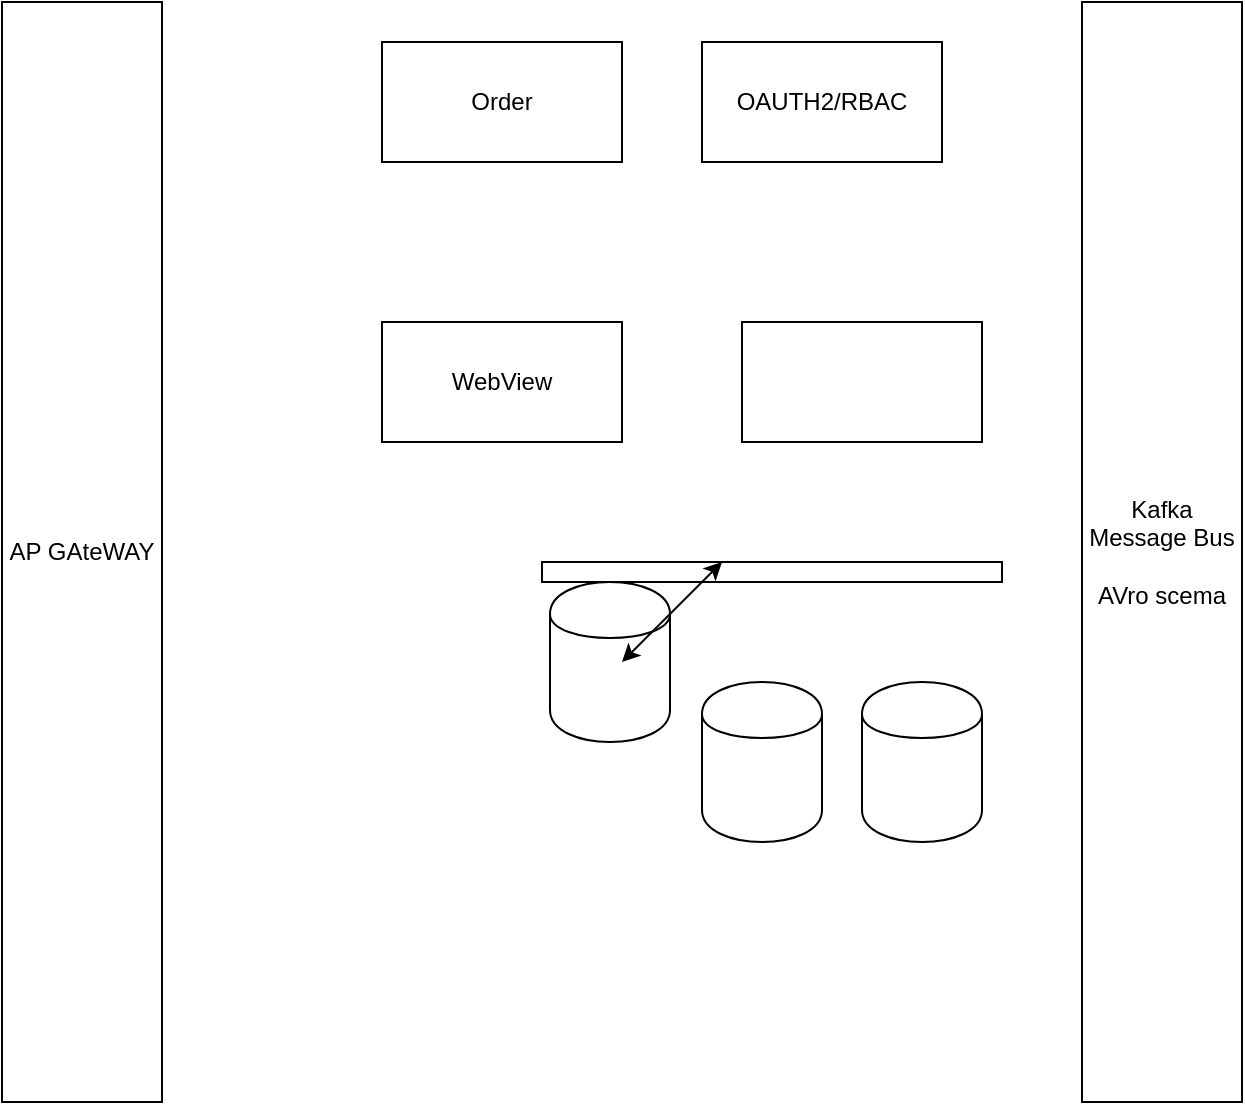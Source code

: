 <mxfile version="13.4.8" type="github">
  <diagram id="cLAyD67rFbaRIYO3z7db" name="Page-1">
    <mxGraphModel dx="1406" dy="732" grid="1" gridSize="10" guides="1" tooltips="1" connect="1" arrows="1" fold="1" page="1" pageScale="1" pageWidth="827" pageHeight="1169" math="0" shadow="0">
      <root>
        <mxCell id="0" />
        <mxCell id="1" parent="0" />
        <mxCell id="CoMfEivVBpqj76ispVfh-1" value="Order" style="rounded=0;whiteSpace=wrap;html=1;" vertex="1" parent="1">
          <mxGeometry x="270" y="80" width="120" height="60" as="geometry" />
        </mxCell>
        <mxCell id="CoMfEivVBpqj76ispVfh-2" value="OAUTH2/RBAC" style="rounded=0;whiteSpace=wrap;html=1;" vertex="1" parent="1">
          <mxGeometry x="430" y="80" width="120" height="60" as="geometry" />
        </mxCell>
        <mxCell id="CoMfEivVBpqj76ispVfh-3" value="AP GAteWAY" style="rounded=0;whiteSpace=wrap;html=1;" vertex="1" parent="1">
          <mxGeometry x="80" y="60" width="80" height="550" as="geometry" />
        </mxCell>
        <mxCell id="CoMfEivVBpqj76ispVfh-4" value="WebView" style="rounded=0;whiteSpace=wrap;html=1;" vertex="1" parent="1">
          <mxGeometry x="270" y="220" width="120" height="60" as="geometry" />
        </mxCell>
        <mxCell id="CoMfEivVBpqj76ispVfh-5" value="" style="rounded=0;whiteSpace=wrap;html=1;" vertex="1" parent="1">
          <mxGeometry x="450" y="220" width="120" height="60" as="geometry" />
        </mxCell>
        <mxCell id="CoMfEivVBpqj76ispVfh-6" value="Kafka Message Bus&lt;br&gt;&lt;br&gt;AVro scema" style="rounded=0;whiteSpace=wrap;html=1;" vertex="1" parent="1">
          <mxGeometry x="620" y="60" width="80" height="550" as="geometry" />
        </mxCell>
        <mxCell id="CoMfEivVBpqj76ispVfh-8" value="" style="shape=cylinder;whiteSpace=wrap;html=1;boundedLbl=1;backgroundOutline=1;" vertex="1" parent="1">
          <mxGeometry x="510" y="400" width="60" height="80" as="geometry" />
        </mxCell>
        <mxCell id="CoMfEivVBpqj76ispVfh-10" value="" style="shape=cylinder;whiteSpace=wrap;html=1;boundedLbl=1;backgroundOutline=1;" vertex="1" parent="1">
          <mxGeometry x="354" y="350" width="60" height="80" as="geometry" />
        </mxCell>
        <mxCell id="CoMfEivVBpqj76ispVfh-11" value="" style="shape=cylinder;whiteSpace=wrap;html=1;boundedLbl=1;backgroundOutline=1;" vertex="1" parent="1">
          <mxGeometry x="430" y="400" width="60" height="80" as="geometry" />
        </mxCell>
        <mxCell id="CoMfEivVBpqj76ispVfh-13" value="" style="rounded=0;whiteSpace=wrap;html=1;" vertex="1" parent="1">
          <mxGeometry x="350" y="340" width="230" height="10" as="geometry" />
        </mxCell>
        <mxCell id="CoMfEivVBpqj76ispVfh-14" value="" style="endArrow=classic;startArrow=classic;html=1;" edge="1" parent="1">
          <mxGeometry width="50" height="50" relative="1" as="geometry">
            <mxPoint x="390" y="390" as="sourcePoint" />
            <mxPoint x="440" y="340" as="targetPoint" />
          </mxGeometry>
        </mxCell>
      </root>
    </mxGraphModel>
  </diagram>
</mxfile>
